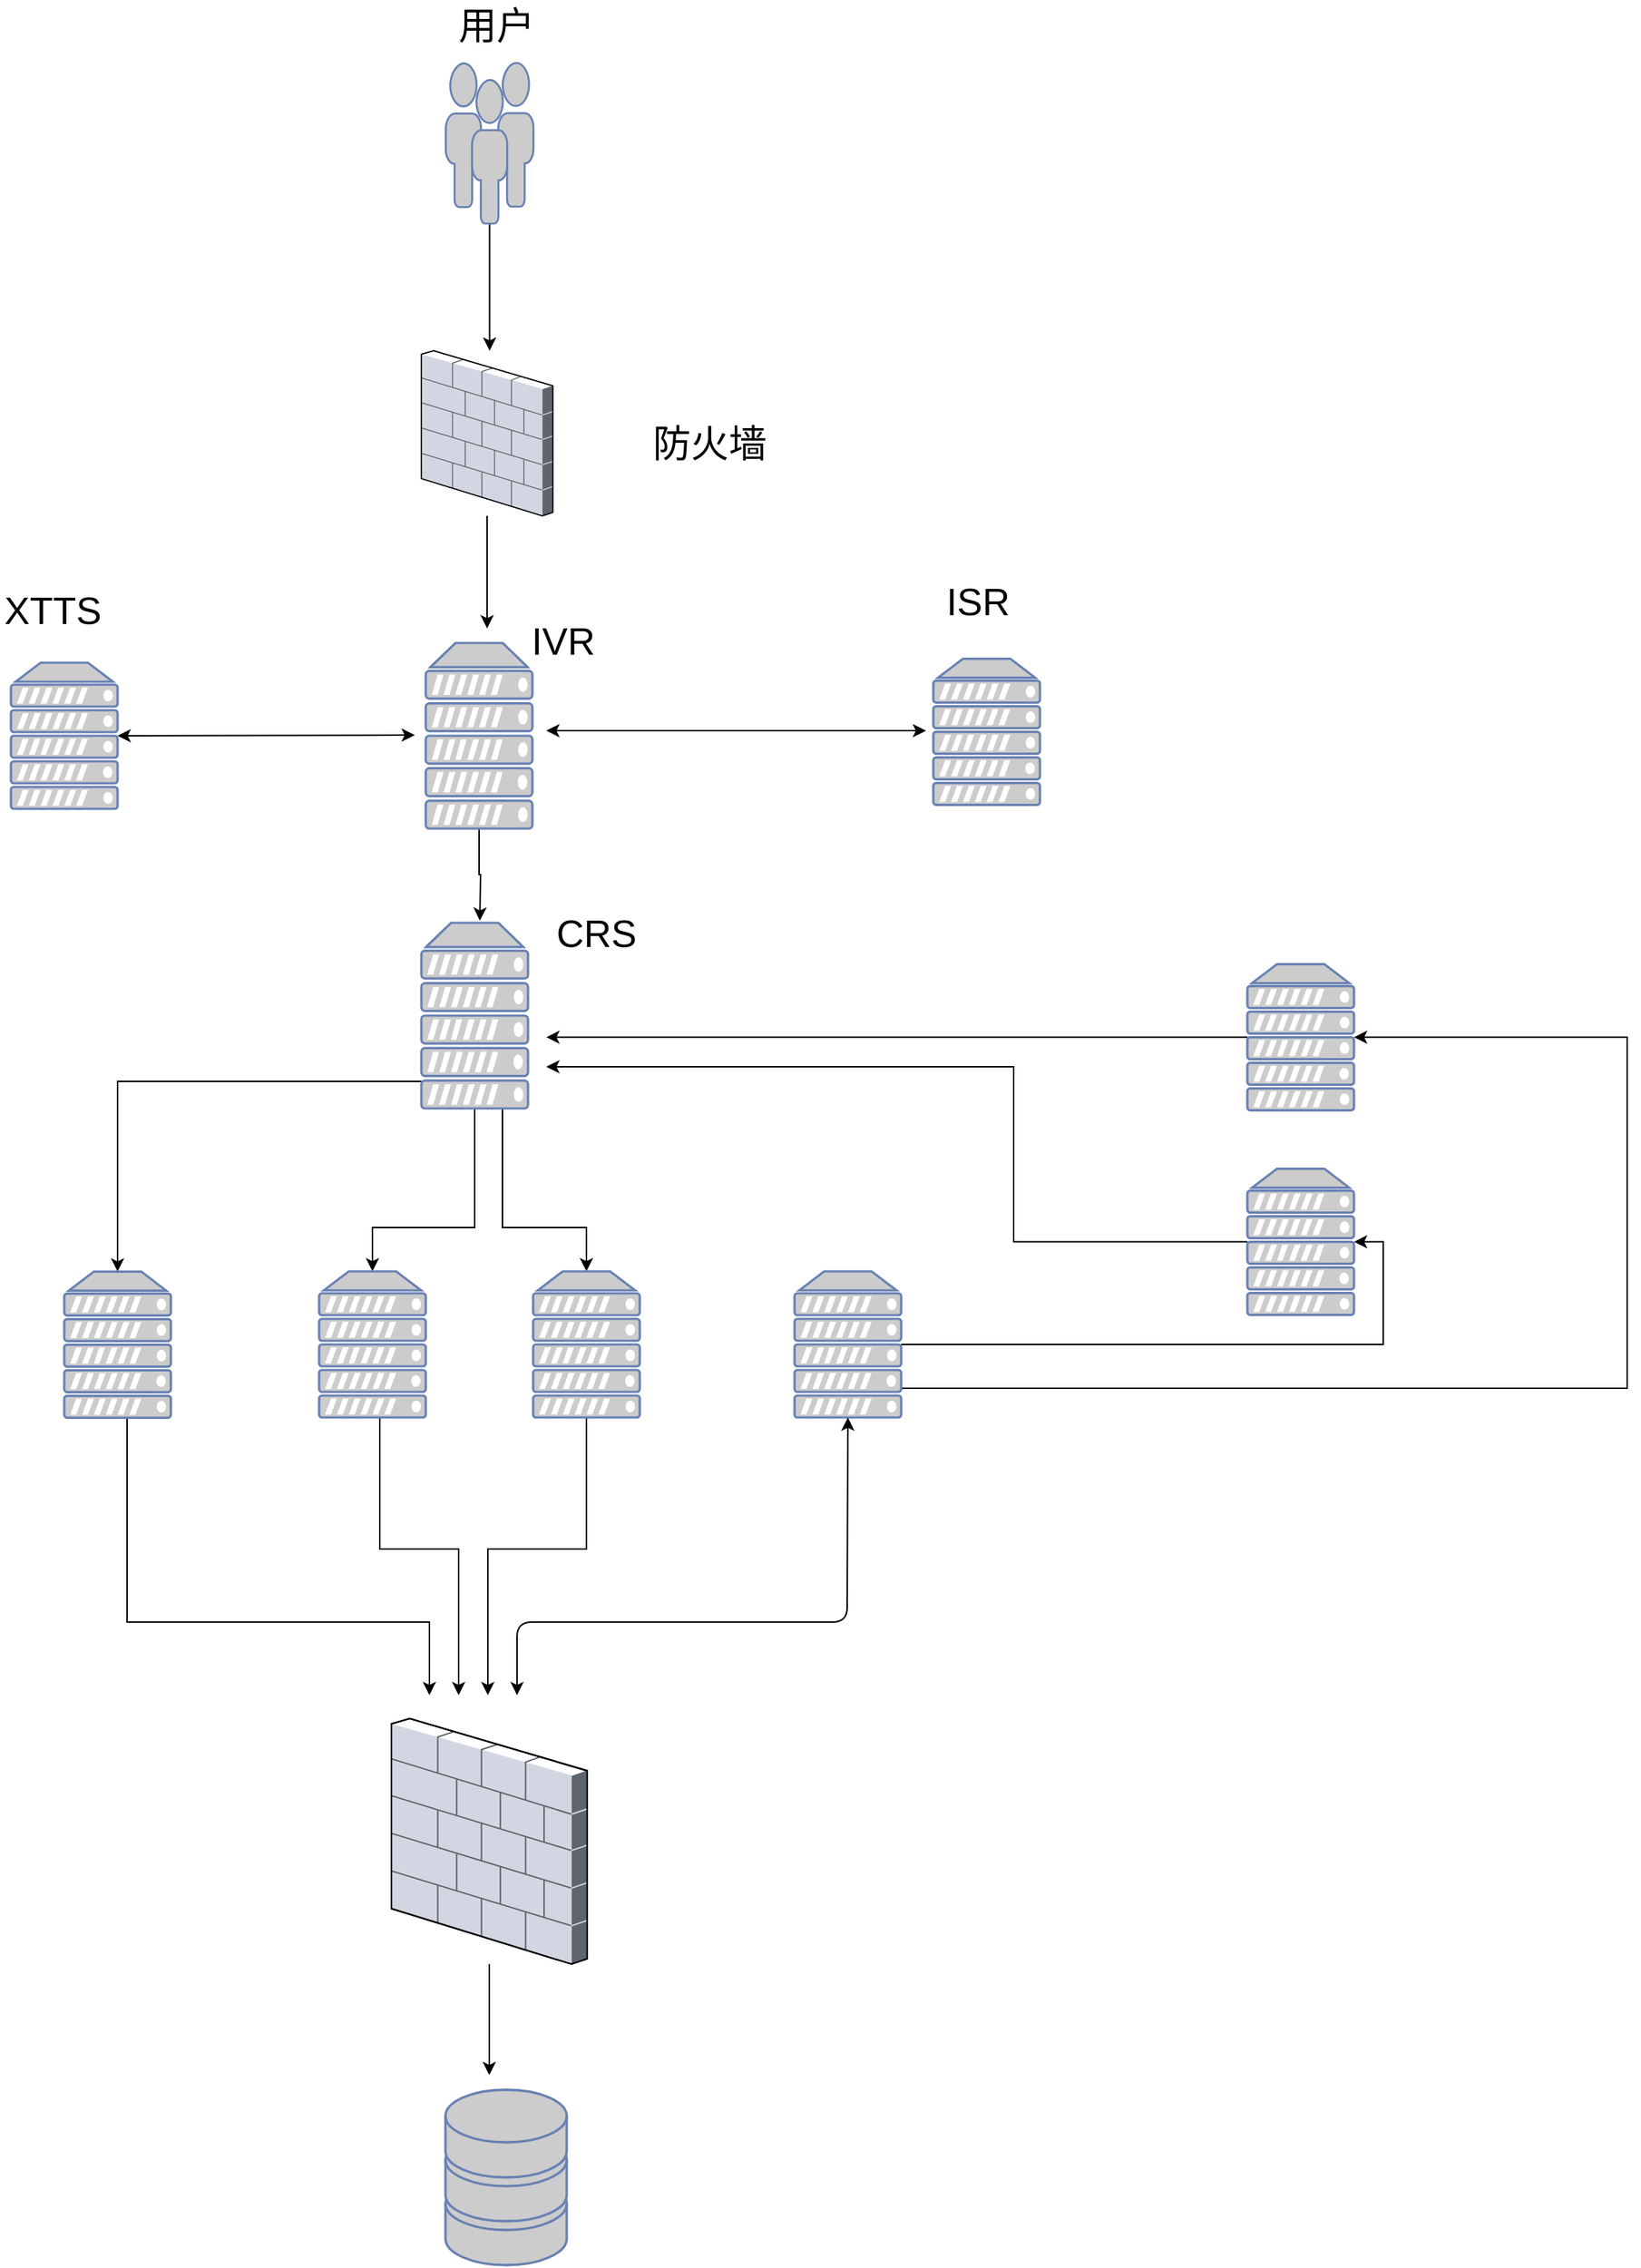 <mxfile version="10.7.7" type="github"><diagram id="fpP3bWHm7zeavJduSsU2" name="Page-1"><mxGraphModel dx="2627" dy="1042" grid="1" gridSize="10" guides="1" tooltips="1" connect="1" arrows="1" fold="1" page="1" pageScale="1" pageWidth="827" pageHeight="1169" math="0" shadow="0"><root><mxCell id="0"/><mxCell id="1" parent="0"/><mxCell id="1RrFadrbMXxJ6QtMGwoF-69" value="" style="fontColor=#0066CC;verticalAlign=top;verticalLabelPosition=bottom;labelPosition=center;align=center;html=1;outlineConnect=0;fillColor=#CCCCCC;strokeColor=#6881B3;gradientColor=none;gradientDirection=north;strokeWidth=2;shape=mxgraph.networks.storage;" parent="1" vertex="1"><mxGeometry x="181" y="2530" width="83" height="120" as="geometry"/></mxCell><mxCell id="H_1brLWMAOd9X4ZjuF6f-21" style="edgeStyle=orthogonalEdgeStyle;rounded=0;orthogonalLoop=1;jettySize=auto;html=1;" parent="1" source="1RrFadrbMXxJ6QtMGwoF-70" edge="1"><mxGeometry relative="1" as="geometry"><mxPoint x="170" y="2260" as="targetPoint"/><Array as="points"><mxPoint x="-37" y="2210"/><mxPoint x="170" y="2210"/></Array></mxGeometry></mxCell><mxCell id="1RrFadrbMXxJ6QtMGwoF-85" value="" style="fontColor=#0066CC;verticalAlign=top;verticalLabelPosition=bottom;labelPosition=center;align=center;html=1;outlineConnect=0;fillColor=#CCCCCC;strokeColor=#6881B3;gradientColor=none;gradientDirection=north;strokeWidth=2;shape=mxgraph.networks.server;" parent="1" vertex="1"><mxGeometry x="-116.5" y="1553.5" width="73" height="100" as="geometry"/></mxCell><mxCell id="H_1brLWMAOd9X4ZjuF6f-26" style="edgeStyle=orthogonalEdgeStyle;rounded=0;orthogonalLoop=1;jettySize=auto;html=1;entryX=0.5;entryY=0;entryDx=0;entryDy=0;entryPerimeter=0;" parent="1" source="1RrFadrbMXxJ6QtMGwoF-87" target="1RrFadrbMXxJ6QtMGwoF-70" edge="1"><mxGeometry relative="1" as="geometry"><Array as="points"><mxPoint x="-44" y="1840"/></Array></mxGeometry></mxCell><mxCell id="25cP3hRLfVgR4t3_Qovr-4" style="edgeStyle=orthogonalEdgeStyle;rounded=0;orthogonalLoop=1;jettySize=auto;html=1;entryX=0.5;entryY=0;entryDx=0;entryDy=0;entryPerimeter=0;fontSize=26;" edge="1" parent="1" source="1RrFadrbMXxJ6QtMGwoF-87" target="H_1brLWMAOd9X4ZjuF6f-1"><mxGeometry relative="1" as="geometry"><Array as="points"><mxPoint x="220" y="1940"/><mxPoint x="278" y="1940"/></Array></mxGeometry></mxCell><mxCell id="25cP3hRLfVgR4t3_Qovr-5" style="edgeStyle=orthogonalEdgeStyle;rounded=0;orthogonalLoop=1;jettySize=auto;html=1;fontSize=26;" edge="1" parent="1" source="1RrFadrbMXxJ6QtMGwoF-87" target="1RrFadrbMXxJ6QtMGwoF-88"><mxGeometry relative="1" as="geometry"><Array as="points"><mxPoint x="201" y="1940"/><mxPoint x="131" y="1940"/></Array></mxGeometry></mxCell><mxCell id="1RrFadrbMXxJ6QtMGwoF-87" value="" style="fontColor=#0066CC;verticalAlign=top;verticalLabelPosition=bottom;labelPosition=center;align=center;html=1;outlineConnect=0;fillColor=#CCCCCC;strokeColor=#6881B3;gradientColor=none;gradientDirection=north;strokeWidth=2;shape=mxgraph.networks.server;" parent="1" vertex="1"><mxGeometry x="164.5" y="1731.5" width="73" height="127" as="geometry"/></mxCell><mxCell id="H_1brLWMAOd9X4ZjuF6f-20" style="edgeStyle=orthogonalEdgeStyle;rounded=0;orthogonalLoop=1;jettySize=auto;html=1;" parent="1" source="1RrFadrbMXxJ6QtMGwoF-88" edge="1"><mxGeometry relative="1" as="geometry"><mxPoint x="190" y="2260" as="targetPoint"/><Array as="points"><mxPoint x="136" y="2160"/><mxPoint x="190" y="2160"/></Array></mxGeometry></mxCell><mxCell id="1RrFadrbMXxJ6QtMGwoF-88" value="" style="fontColor=#0066CC;verticalAlign=top;verticalLabelPosition=bottom;labelPosition=center;align=center;html=1;outlineConnect=0;fillColor=#CCCCCC;strokeColor=#6881B3;gradientColor=none;gradientDirection=north;strokeWidth=2;shape=mxgraph.networks.server;" parent="1" vertex="1"><mxGeometry x="94.5" y="1970" width="73" height="100" as="geometry"/></mxCell><mxCell id="H_1brLWMAOd9X4ZjuF6f-11" style="edgeStyle=orthogonalEdgeStyle;rounded=0;orthogonalLoop=1;jettySize=auto;html=1;" parent="1" source="1RrFadrbMXxJ6QtMGwoF-102" edge="1"><mxGeometry relative="1" as="geometry"><mxPoint x="250" y="1809.786" as="targetPoint"/></mxGeometry></mxCell><mxCell id="1RrFadrbMXxJ6QtMGwoF-102" value="" style="fontColor=#0066CC;verticalAlign=top;verticalLabelPosition=bottom;labelPosition=center;align=center;html=1;outlineConnect=0;fillColor=#CCCCCC;strokeColor=#6881B3;gradientColor=none;gradientDirection=north;strokeWidth=2;shape=mxgraph.networks.server;" parent="1" vertex="1"><mxGeometry x="730" y="1759.786" width="73" height="100" as="geometry"/></mxCell><mxCell id="H_1brLWMAOd9X4ZjuF6f-12" style="edgeStyle=orthogonalEdgeStyle;rounded=0;orthogonalLoop=1;jettySize=auto;html=1;" parent="1" source="1RrFadrbMXxJ6QtMGwoF-103" edge="1"><mxGeometry relative="1" as="geometry"><mxPoint x="250" y="1830" as="targetPoint"/><Array as="points"><mxPoint x="570" y="1950"/><mxPoint x="570" y="1830"/></Array></mxGeometry></mxCell><mxCell id="1RrFadrbMXxJ6QtMGwoF-103" value="" style="fontColor=#0066CC;verticalAlign=top;verticalLabelPosition=bottom;labelPosition=center;align=center;html=1;outlineConnect=0;fillColor=#CCCCCC;strokeColor=#6881B3;gradientColor=none;gradientDirection=north;strokeWidth=2;shape=mxgraph.networks.server;" parent="1" vertex="1"><mxGeometry x="730" y="1899.786" width="73" height="100" as="geometry"/></mxCell><mxCell id="H_1brLWMAOd9X4ZjuF6f-24" style="edgeStyle=orthogonalEdgeStyle;rounded=0;orthogonalLoop=1;jettySize=auto;html=1;" parent="1" source="1RrFadrbMXxJ6QtMGwoF-118" edge="1"><mxGeometry relative="1" as="geometry"><mxPoint x="211.214" y="1340" as="targetPoint"/></mxGeometry></mxCell><mxCell id="1RrFadrbMXxJ6QtMGwoF-118" value="" style="fontColor=#0066CC;verticalAlign=top;verticalLabelPosition=bottom;labelPosition=center;align=center;html=1;outlineConnect=0;fillColor=#CCCCCC;strokeColor=#6881B3;gradientColor=none;gradientDirection=north;strokeWidth=2;shape=mxgraph.networks.users;" parent="1" vertex="1"><mxGeometry x="181.214" y="1143" width="60" height="110" as="geometry"/></mxCell><mxCell id="H_1brLWMAOd9X4ZjuF6f-22" style="edgeStyle=orthogonalEdgeStyle;rounded=0;orthogonalLoop=1;jettySize=auto;html=1;" parent="1" source="1RrFadrbMXxJ6QtMGwoF-119" edge="1"><mxGeometry relative="1" as="geometry"><mxPoint x="209.5" y="1530" as="targetPoint"/></mxGeometry></mxCell><mxCell id="1RrFadrbMXxJ6QtMGwoF-119" value="" style="verticalLabelPosition=bottom;aspect=fixed;html=1;verticalAlign=top;strokeColor=none;align=center;outlineConnect=0;shape=mxgraph.citrix.firewall;" parent="1" vertex="1"><mxGeometry x="164.5" y="1340" width="90" height="113" as="geometry"/></mxCell><mxCell id="H_1brLWMAOd9X4ZjuF6f-8" style="edgeStyle=orthogonalEdgeStyle;rounded=0;orthogonalLoop=1;jettySize=auto;html=1;" parent="1" source="1RrFadrbMXxJ6QtMGwoF-122" edge="1"><mxGeometry relative="1" as="geometry"><mxPoint x="204.5" y="1730" as="targetPoint"/></mxGeometry></mxCell><mxCell id="1RrFadrbMXxJ6QtMGwoF-122" value="" style="fontColor=#0066CC;verticalAlign=top;verticalLabelPosition=bottom;labelPosition=center;align=center;html=1;outlineConnect=0;fillColor=#CCCCCC;strokeColor=#6881B3;gradientColor=none;gradientDirection=north;strokeWidth=2;shape=mxgraph.networks.server;" parent="1" vertex="1"><mxGeometry x="167.5" y="1540" width="73" height="127" as="geometry"/></mxCell><mxCell id="H_1brLWMAOd9X4ZjuF6f-27" style="edgeStyle=orthogonalEdgeStyle;rounded=0;orthogonalLoop=1;jettySize=auto;html=1;" parent="1" source="1RrFadrbMXxJ6QtMGwoF-131" edge="1"><mxGeometry relative="1" as="geometry"><mxPoint x="211" y="2520" as="targetPoint"/></mxGeometry></mxCell><mxCell id="1RrFadrbMXxJ6QtMGwoF-131" value="" style="verticalLabelPosition=bottom;aspect=fixed;html=1;verticalAlign=top;strokeColor=none;align=center;outlineConnect=0;shape=mxgraph.citrix.firewall;" parent="1" vertex="1"><mxGeometry x="144" y="2276" width="134" height="168" as="geometry"/></mxCell><mxCell id="H_1brLWMAOd9X4ZjuF6f-19" style="edgeStyle=orthogonalEdgeStyle;rounded=0;orthogonalLoop=1;jettySize=auto;html=1;" parent="1" source="H_1brLWMAOd9X4ZjuF6f-1" edge="1"><mxGeometry relative="1" as="geometry"><mxPoint x="210" y="2260" as="targetPoint"/><Array as="points"><mxPoint x="278" y="2160"/><mxPoint x="210" y="2160"/></Array></mxGeometry></mxCell><mxCell id="H_1brLWMAOd9X4ZjuF6f-1" value="" style="fontColor=#0066CC;verticalAlign=top;verticalLabelPosition=bottom;labelPosition=center;align=center;html=1;outlineConnect=0;fillColor=#CCCCCC;strokeColor=#6881B3;gradientColor=none;gradientDirection=north;strokeWidth=2;shape=mxgraph.networks.server;" parent="1" vertex="1"><mxGeometry x="241" y="1970" width="73" height="100" as="geometry"/></mxCell><mxCell id="H_1brLWMAOd9X4ZjuF6f-13" style="edgeStyle=orthogonalEdgeStyle;rounded=0;orthogonalLoop=1;jettySize=auto;html=1;entryX=1;entryY=0.5;entryDx=0;entryDy=0;entryPerimeter=0;" parent="1" source="H_1brLWMAOd9X4ZjuF6f-2" target="1RrFadrbMXxJ6QtMGwoF-103" edge="1"><mxGeometry relative="1" as="geometry"/></mxCell><mxCell id="H_1brLWMAOd9X4ZjuF6f-14" style="edgeStyle=orthogonalEdgeStyle;rounded=0;orthogonalLoop=1;jettySize=auto;html=1;entryX=1;entryY=0.5;entryDx=0;entryDy=0;entryPerimeter=0;" parent="1" source="H_1brLWMAOd9X4ZjuF6f-2" target="1RrFadrbMXxJ6QtMGwoF-102" edge="1"><mxGeometry relative="1" as="geometry"><Array as="points"><mxPoint x="990" y="2050"/><mxPoint x="990" y="1810"/></Array></mxGeometry></mxCell><mxCell id="H_1brLWMAOd9X4ZjuF6f-2" value="" style="fontColor=#0066CC;verticalAlign=top;verticalLabelPosition=bottom;labelPosition=center;align=center;html=1;outlineConnect=0;fillColor=#CCCCCC;strokeColor=#6881B3;gradientColor=none;gradientDirection=north;strokeWidth=2;shape=mxgraph.networks.server;" parent="1" vertex="1"><mxGeometry x="420" y="1970" width="73" height="100" as="geometry"/></mxCell><mxCell id="H_1brLWMAOd9X4ZjuF6f-4" value="" style="fontColor=#0066CC;verticalAlign=top;verticalLabelPosition=bottom;labelPosition=center;align=center;html=1;outlineConnect=0;fillColor=#CCCCCC;strokeColor=#6881B3;gradientColor=none;gradientDirection=north;strokeWidth=2;shape=mxgraph.networks.server;" parent="1" vertex="1"><mxGeometry x="515" y="1550.786" width="73" height="100" as="geometry"/></mxCell><mxCell id="H_1brLWMAOd9X4ZjuF6f-9" value="" style="endArrow=classic;startArrow=classic;html=1;exitX=1;exitY=0.5;exitDx=0;exitDy=0;exitPerimeter=0;" parent="1" source="1RrFadrbMXxJ6QtMGwoF-85" edge="1"><mxGeometry width="50" height="50" relative="1" as="geometry"><mxPoint x="-130" y="1820" as="sourcePoint"/><mxPoint x="160" y="1603" as="targetPoint"/></mxGeometry></mxCell><mxCell id="H_1brLWMAOd9X4ZjuF6f-18" value="" style="endArrow=classic;startArrow=classic;html=1;entryX=0.5;entryY=1;entryDx=0;entryDy=0;entryPerimeter=0;" parent="1" target="H_1brLWMAOd9X4ZjuF6f-2" edge="1"><mxGeometry width="50" height="50" relative="1" as="geometry"><mxPoint x="230" y="2260" as="sourcePoint"/><mxPoint x="500" y="2280" as="targetPoint"/><Array as="points"><mxPoint x="230" y="2210"/><mxPoint x="456" y="2210"/></Array></mxGeometry></mxCell><mxCell id="1RrFadrbMXxJ6QtMGwoF-70" value="" style="fontColor=#0066CC;verticalAlign=top;verticalLabelPosition=bottom;labelPosition=center;align=center;html=1;outlineConnect=0;fillColor=#CCCCCC;strokeColor=#6881B3;gradientColor=none;gradientDirection=north;strokeWidth=2;shape=mxgraph.networks.server;" parent="1" vertex="1"><mxGeometry x="-80" y="1970.143" width="73" height="100" as="geometry"/></mxCell><mxCell id="gthyAD_VKUBSJUU4bWe7-3" value="用户" style="text;html=1;resizable=0;points=[];autosize=1;align=left;verticalAlign=top;spacingTop=-4;fontSize=26;" vertex="1" parent="1"><mxGeometry x="187.5" y="1100" width="70" height="30" as="geometry"/></mxCell><mxCell id="25cP3hRLfVgR4t3_Qovr-1" value="防火墙" style="text;html=1;resizable=0;points=[];autosize=1;align=left;verticalAlign=top;spacingTop=-4;fontSize=26;" vertex="1" parent="1"><mxGeometry x="321" y="1386" width="90" height="30" as="geometry"/></mxCell><mxCell id="25cP3hRLfVgR4t3_Qovr-2" value="IVR" style="text;html=1;resizable=0;points=[];autosize=1;align=left;verticalAlign=top;spacingTop=-4;fontSize=26;" vertex="1" parent="1"><mxGeometry x="237.5" y="1521" width="60" height="30" as="geometry"/></mxCell><mxCell id="25cP3hRLfVgR4t3_Qovr-6" value="XTTS" style="text;html=1;resizable=0;points=[];autosize=1;align=left;verticalAlign=top;spacingTop=-4;fontSize=26;" vertex="1" parent="1"><mxGeometry x="-123.5" y="1500" width="80" height="30" as="geometry"/></mxCell><mxCell id="25cP3hRLfVgR4t3_Qovr-7" value="ISR&lt;br&gt;&lt;br&gt;" style="text;html=1;resizable=0;points=[];autosize=1;align=left;verticalAlign=top;spacingTop=-4;fontSize=26;" vertex="1" parent="1"><mxGeometry x="521.5" y="1493.5" width="60" height="60" as="geometry"/></mxCell><mxCell id="25cP3hRLfVgR4t3_Qovr-10" value="" style="endArrow=classic;startArrow=classic;html=1;fontSize=26;" edge="1" parent="1"><mxGeometry width="50" height="50" relative="1" as="geometry"><mxPoint x="250" y="1600" as="sourcePoint"/><mxPoint x="510" y="1600" as="targetPoint"/></mxGeometry></mxCell><mxCell id="25cP3hRLfVgR4t3_Qovr-11" value="CRS" style="text;html=1;resizable=0;points=[];autosize=1;align=left;verticalAlign=top;spacingTop=-4;fontSize=26;" vertex="1" parent="1"><mxGeometry x="255" y="1721" width="70" height="30" as="geometry"/></mxCell></root></mxGraphModel></diagram><diagram id="F-1msVbYot8UKUmxT-f7" name="Page-2"><mxGraphModel dx="840" dy="520" grid="1" gridSize="10" guides="1" tooltips="1" connect="1" arrows="1" fold="1" page="1" pageScale="1" pageWidth="827" pageHeight="1169" math="0" shadow="0"><root><mxCell id="02PTHX8MBgcn9lTCjfnA-0"/><mxCell id="02PTHX8MBgcn9lTCjfnA-1" parent="02PTHX8MBgcn9lTCjfnA-0"/><mxCell id="02PTHX8MBgcn9lTCjfnA-2" value="" style="fontColor=#0066CC;verticalAlign=top;verticalLabelPosition=bottom;labelPosition=center;align=center;html=1;outlineConnect=0;fillColor=#CCCCCC;strokeColor=#6881B3;gradientColor=none;gradientDirection=north;strokeWidth=2;shape=mxgraph.networks.server;" parent="02PTHX8MBgcn9lTCjfnA-1" vertex="1"><mxGeometry x="510" y="130" width="90" height="100" as="geometry"/></mxCell><mxCell id="02PTHX8MBgcn9lTCjfnA-5" style="edgeStyle=orthogonalEdgeStyle;shape=link;rounded=0;orthogonalLoop=1;jettySize=auto;html=1;" parent="02PTHX8MBgcn9lTCjfnA-1" source="02PTHX8MBgcn9lTCjfnA-3" edge="1"><mxGeometry relative="1" as="geometry"><mxPoint x="500" y="181" as="targetPoint"/></mxGeometry></mxCell><mxCell id="02PTHX8MBgcn9lTCjfnA-3" value="" style="fontColor=#0066CC;verticalAlign=top;verticalLabelPosition=bottom;labelPosition=center;align=center;html=1;outlineConnect=0;fillColor=#CCCCCC;strokeColor=#6881B3;gradientColor=none;gradientDirection=north;strokeWidth=2;shape=mxgraph.networks.monitor;" parent="02PTHX8MBgcn9lTCjfnA-1" vertex="1"><mxGeometry x="30" y="148" width="80" height="65" as="geometry"/></mxCell><mxCell id="02PTHX8MBgcn9lTCjfnA-6" value="" style="html=1;outlineConnect=0;fillColor=#CCCCCC;strokeColor=#6881B3;gradientColor=none;gradientDirection=north;strokeWidth=2;shape=mxgraph.networks.comm_link_edge;html=1;" parent="02PTHX8MBgcn9lTCjfnA-1" edge="1"><mxGeometry width="100" height="100" relative="1" as="geometry"><mxPoint x="260" y="230" as="sourcePoint"/><mxPoint x="360" y="130" as="targetPoint"/></mxGeometry></mxCell><mxCell id="02PTHX8MBgcn9lTCjfnA-7" value="密码的加密" style="text;html=1;resizable=0;points=[];autosize=1;align=left;verticalAlign=top;spacingTop=-4;" parent="02PTHX8MBgcn9lTCjfnA-1" vertex="1"><mxGeometry x="30" y="99" width="80" height="20" as="geometry"/></mxCell><mxCell id="02PTHX8MBgcn9lTCjfnA-8" value="密码的校验" style="text;html=1;resizable=0;points=[];autosize=1;align=left;verticalAlign=top;spacingTop=-4;" parent="02PTHX8MBgcn9lTCjfnA-1" vertex="1"><mxGeometry x="515" y="93" width="80" height="20" as="geometry"/></mxCell></root></mxGraphModel></diagram></mxfile>